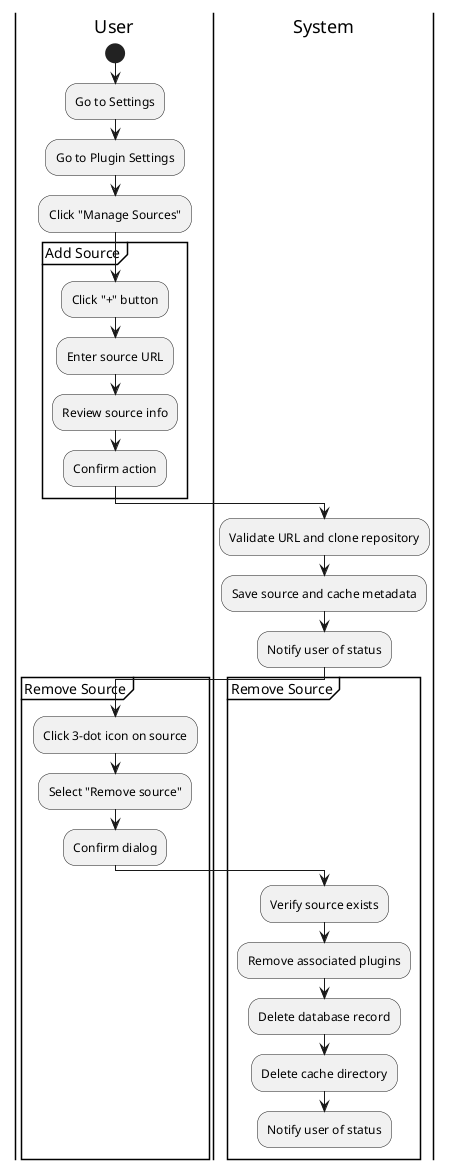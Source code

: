 @startuml
|User|
start
:Go to Settings;
:Go to Plugin Settings;
:Click "Manage Sources";

partition "Add Source" {
    :Click "+" button;
    :Enter source URL;
	:Review source info;
	:Confirm action;
}

|System|
:Validate URL and clone repository;
:Save source and cache metadata;
:Notify user of status;

partition "Remove Source" {
|User|
:Click 3-dot icon on source;
:Select "Remove source";
:Confirm dialog;

|System|
:Verify source exists;
:Remove associated plugins;
:Delete database record;
:Delete cache directory;
:Notify user of status;
}
@enduml
